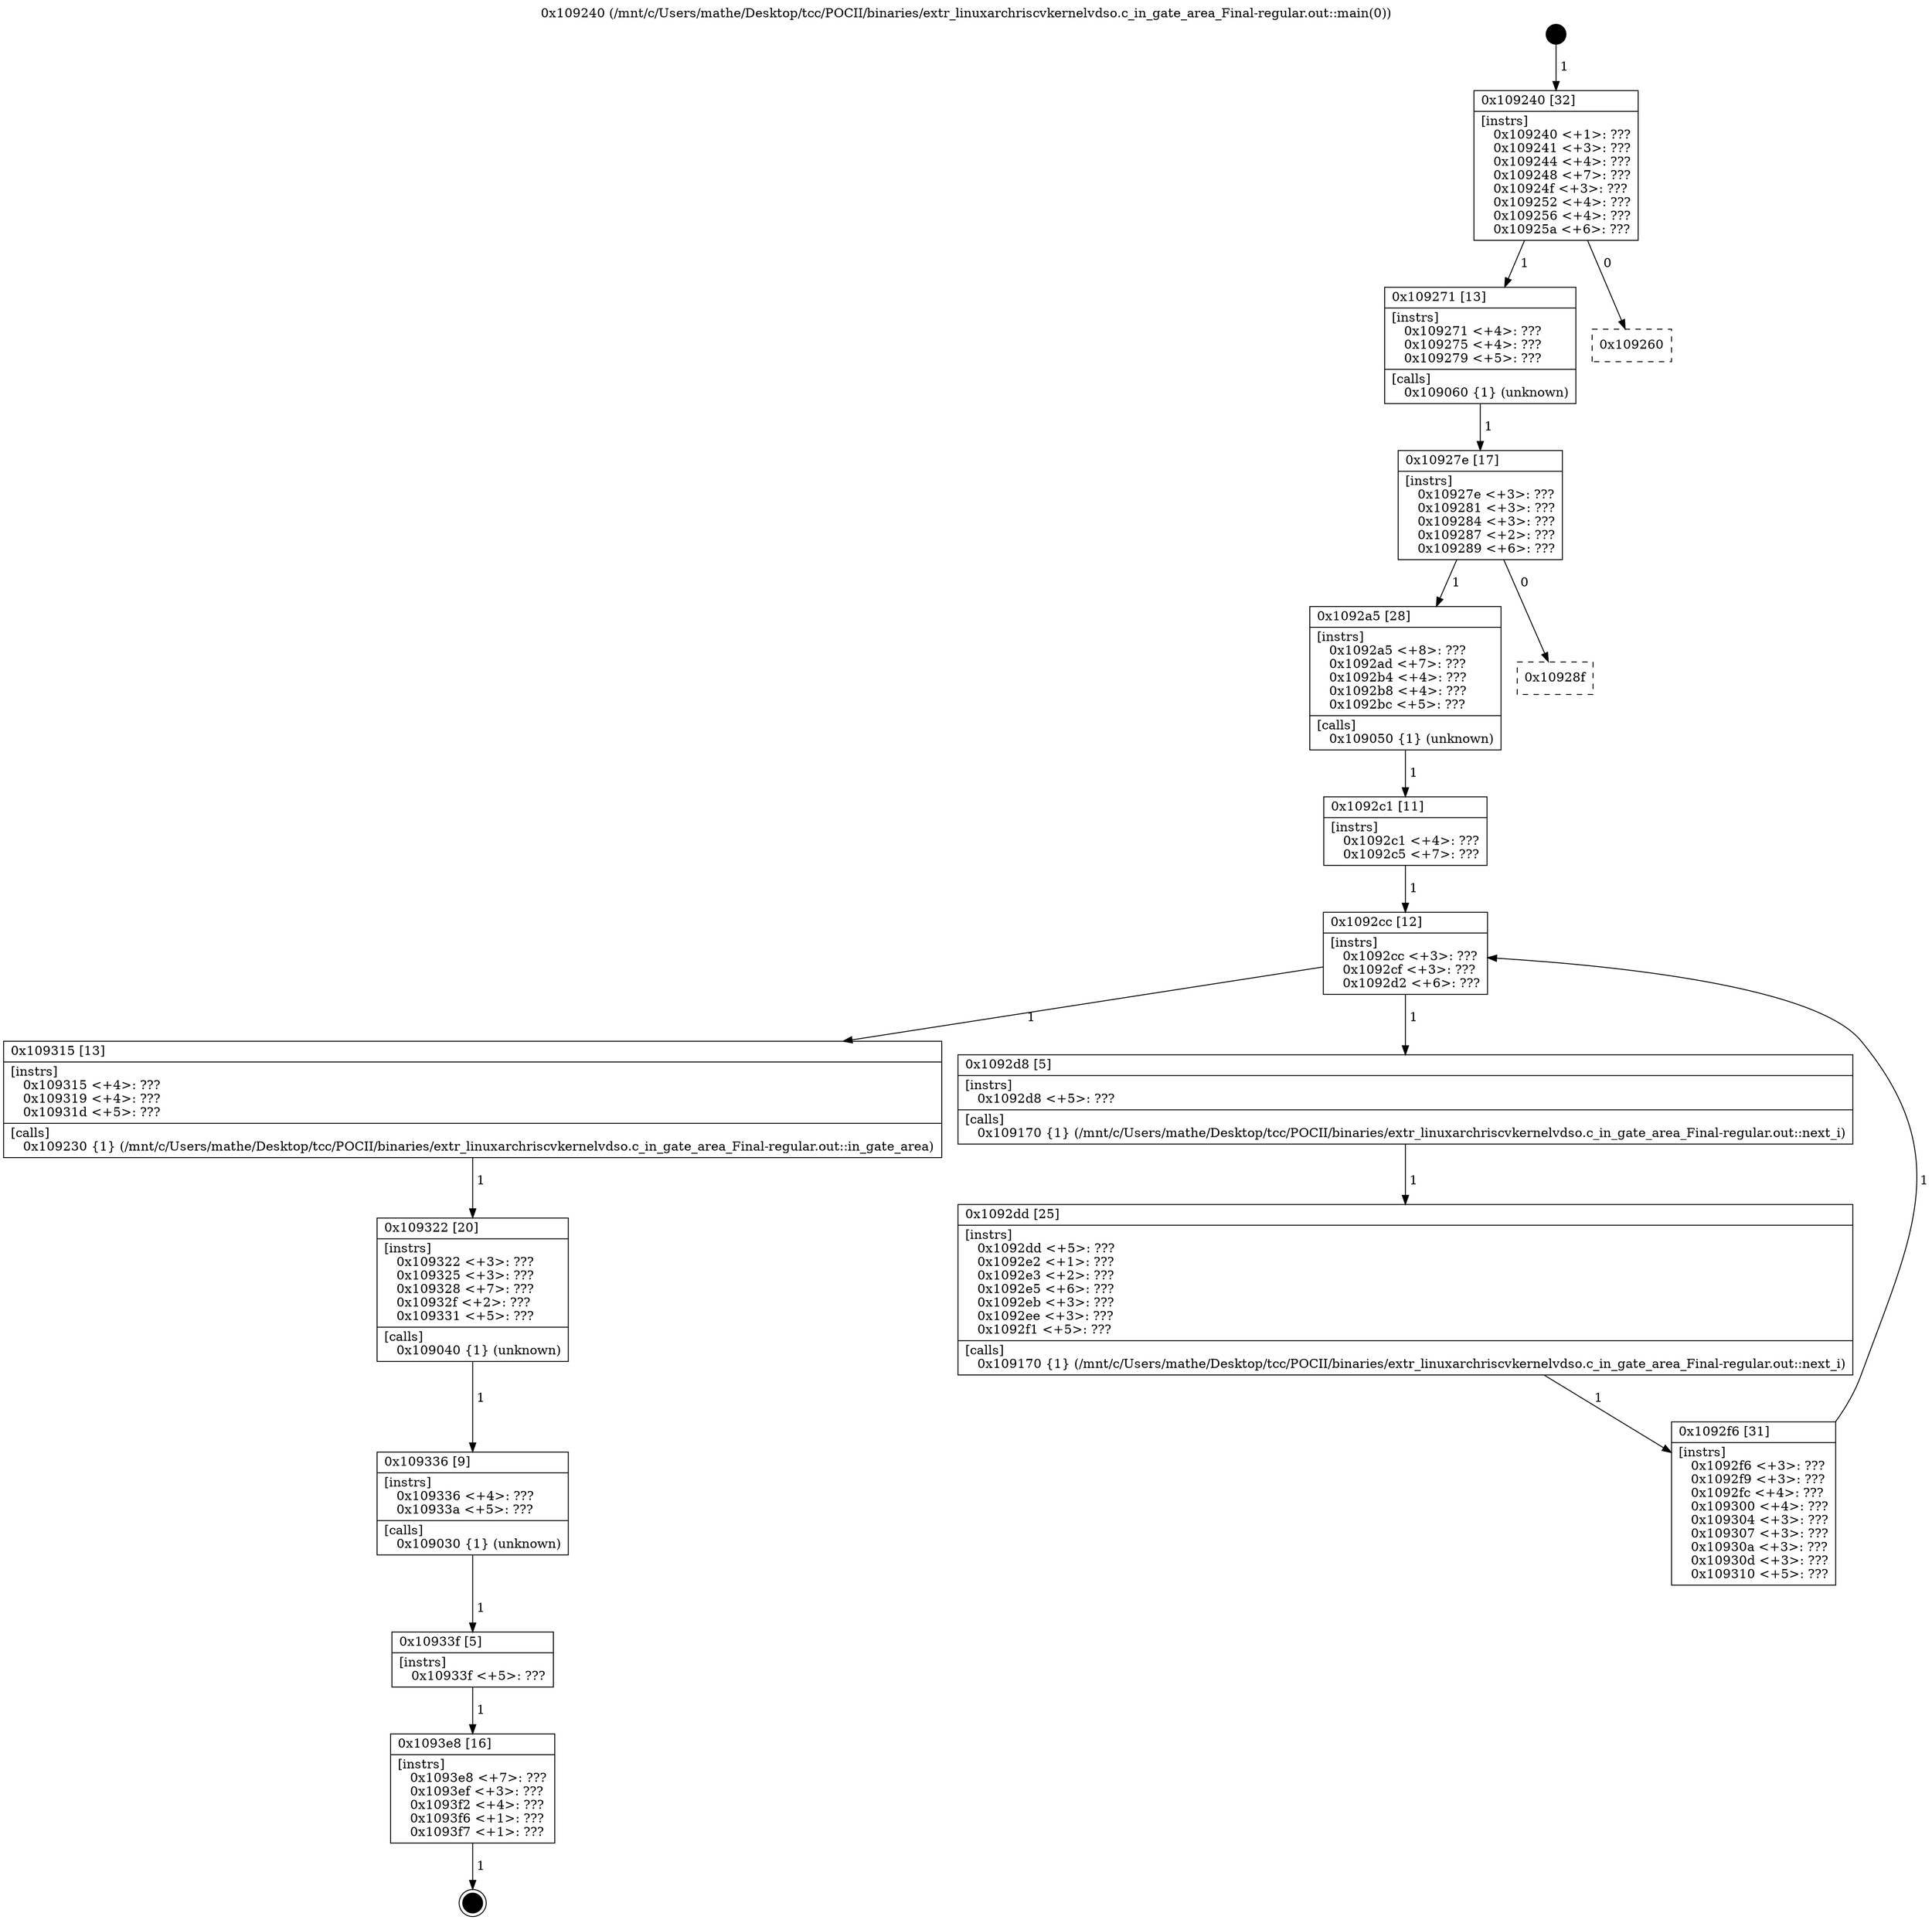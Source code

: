 digraph "0x109240" {
  label = "0x109240 (/mnt/c/Users/mathe/Desktop/tcc/POCII/binaries/extr_linuxarchriscvkernelvdso.c_in_gate_area_Final-regular.out::main(0))"
  labelloc = "t"
  node[shape=record]

  Entry [label="",width=0.3,height=0.3,shape=circle,fillcolor=black,style=filled]
  "0x109240" [label="{
     0x109240 [32]\l
     | [instrs]\l
     &nbsp;&nbsp;0x109240 \<+1\>: ???\l
     &nbsp;&nbsp;0x109241 \<+3\>: ???\l
     &nbsp;&nbsp;0x109244 \<+4\>: ???\l
     &nbsp;&nbsp;0x109248 \<+7\>: ???\l
     &nbsp;&nbsp;0x10924f \<+3\>: ???\l
     &nbsp;&nbsp;0x109252 \<+4\>: ???\l
     &nbsp;&nbsp;0x109256 \<+4\>: ???\l
     &nbsp;&nbsp;0x10925a \<+6\>: ???\l
  }"]
  "0x109271" [label="{
     0x109271 [13]\l
     | [instrs]\l
     &nbsp;&nbsp;0x109271 \<+4\>: ???\l
     &nbsp;&nbsp;0x109275 \<+4\>: ???\l
     &nbsp;&nbsp;0x109279 \<+5\>: ???\l
     | [calls]\l
     &nbsp;&nbsp;0x109060 \{1\} (unknown)\l
  }"]
  "0x109260" [label="{
     0x109260\l
  }", style=dashed]
  "0x10927e" [label="{
     0x10927e [17]\l
     | [instrs]\l
     &nbsp;&nbsp;0x10927e \<+3\>: ???\l
     &nbsp;&nbsp;0x109281 \<+3\>: ???\l
     &nbsp;&nbsp;0x109284 \<+3\>: ???\l
     &nbsp;&nbsp;0x109287 \<+2\>: ???\l
     &nbsp;&nbsp;0x109289 \<+6\>: ???\l
  }"]
  "0x1092a5" [label="{
     0x1092a5 [28]\l
     | [instrs]\l
     &nbsp;&nbsp;0x1092a5 \<+8\>: ???\l
     &nbsp;&nbsp;0x1092ad \<+7\>: ???\l
     &nbsp;&nbsp;0x1092b4 \<+4\>: ???\l
     &nbsp;&nbsp;0x1092b8 \<+4\>: ???\l
     &nbsp;&nbsp;0x1092bc \<+5\>: ???\l
     | [calls]\l
     &nbsp;&nbsp;0x109050 \{1\} (unknown)\l
  }"]
  "0x10928f" [label="{
     0x10928f\l
  }", style=dashed]
  "0x1092cc" [label="{
     0x1092cc [12]\l
     | [instrs]\l
     &nbsp;&nbsp;0x1092cc \<+3\>: ???\l
     &nbsp;&nbsp;0x1092cf \<+3\>: ???\l
     &nbsp;&nbsp;0x1092d2 \<+6\>: ???\l
  }"]
  "0x109315" [label="{
     0x109315 [13]\l
     | [instrs]\l
     &nbsp;&nbsp;0x109315 \<+4\>: ???\l
     &nbsp;&nbsp;0x109319 \<+4\>: ???\l
     &nbsp;&nbsp;0x10931d \<+5\>: ???\l
     | [calls]\l
     &nbsp;&nbsp;0x109230 \{1\} (/mnt/c/Users/mathe/Desktop/tcc/POCII/binaries/extr_linuxarchriscvkernelvdso.c_in_gate_area_Final-regular.out::in_gate_area)\l
  }"]
  "0x1092d8" [label="{
     0x1092d8 [5]\l
     | [instrs]\l
     &nbsp;&nbsp;0x1092d8 \<+5\>: ???\l
     | [calls]\l
     &nbsp;&nbsp;0x109170 \{1\} (/mnt/c/Users/mathe/Desktop/tcc/POCII/binaries/extr_linuxarchriscvkernelvdso.c_in_gate_area_Final-regular.out::next_i)\l
  }"]
  "0x1092dd" [label="{
     0x1092dd [25]\l
     | [instrs]\l
     &nbsp;&nbsp;0x1092dd \<+5\>: ???\l
     &nbsp;&nbsp;0x1092e2 \<+1\>: ???\l
     &nbsp;&nbsp;0x1092e3 \<+2\>: ???\l
     &nbsp;&nbsp;0x1092e5 \<+6\>: ???\l
     &nbsp;&nbsp;0x1092eb \<+3\>: ???\l
     &nbsp;&nbsp;0x1092ee \<+3\>: ???\l
     &nbsp;&nbsp;0x1092f1 \<+5\>: ???\l
     | [calls]\l
     &nbsp;&nbsp;0x109170 \{1\} (/mnt/c/Users/mathe/Desktop/tcc/POCII/binaries/extr_linuxarchriscvkernelvdso.c_in_gate_area_Final-regular.out::next_i)\l
  }"]
  "0x1092f6" [label="{
     0x1092f6 [31]\l
     | [instrs]\l
     &nbsp;&nbsp;0x1092f6 \<+3\>: ???\l
     &nbsp;&nbsp;0x1092f9 \<+3\>: ???\l
     &nbsp;&nbsp;0x1092fc \<+4\>: ???\l
     &nbsp;&nbsp;0x109300 \<+4\>: ???\l
     &nbsp;&nbsp;0x109304 \<+3\>: ???\l
     &nbsp;&nbsp;0x109307 \<+3\>: ???\l
     &nbsp;&nbsp;0x10930a \<+3\>: ???\l
     &nbsp;&nbsp;0x10930d \<+3\>: ???\l
     &nbsp;&nbsp;0x109310 \<+5\>: ???\l
  }"]
  "0x1092c1" [label="{
     0x1092c1 [11]\l
     | [instrs]\l
     &nbsp;&nbsp;0x1092c1 \<+4\>: ???\l
     &nbsp;&nbsp;0x1092c5 \<+7\>: ???\l
  }"]
  "0x109322" [label="{
     0x109322 [20]\l
     | [instrs]\l
     &nbsp;&nbsp;0x109322 \<+3\>: ???\l
     &nbsp;&nbsp;0x109325 \<+3\>: ???\l
     &nbsp;&nbsp;0x109328 \<+7\>: ???\l
     &nbsp;&nbsp;0x10932f \<+2\>: ???\l
     &nbsp;&nbsp;0x109331 \<+5\>: ???\l
     | [calls]\l
     &nbsp;&nbsp;0x109040 \{1\} (unknown)\l
  }"]
  "0x109336" [label="{
     0x109336 [9]\l
     | [instrs]\l
     &nbsp;&nbsp;0x109336 \<+4\>: ???\l
     &nbsp;&nbsp;0x10933a \<+5\>: ???\l
     | [calls]\l
     &nbsp;&nbsp;0x109030 \{1\} (unknown)\l
  }"]
  "0x10933f" [label="{
     0x10933f [5]\l
     | [instrs]\l
     &nbsp;&nbsp;0x10933f \<+5\>: ???\l
  }"]
  "0x1093e8" [label="{
     0x1093e8 [16]\l
     | [instrs]\l
     &nbsp;&nbsp;0x1093e8 \<+7\>: ???\l
     &nbsp;&nbsp;0x1093ef \<+3\>: ???\l
     &nbsp;&nbsp;0x1093f2 \<+4\>: ???\l
     &nbsp;&nbsp;0x1093f6 \<+1\>: ???\l
     &nbsp;&nbsp;0x1093f7 \<+1\>: ???\l
  }"]
  Exit [label="",width=0.3,height=0.3,shape=circle,fillcolor=black,style=filled,peripheries=2]
  Entry -> "0x109240" [label=" 1"]
  "0x109240" -> "0x109271" [label=" 1"]
  "0x109240" -> "0x109260" [label=" 0"]
  "0x109271" -> "0x10927e" [label=" 1"]
  "0x10927e" -> "0x1092a5" [label=" 1"]
  "0x10927e" -> "0x10928f" [label=" 0"]
  "0x1092a5" -> "0x1092c1" [label=" 1"]
  "0x1092cc" -> "0x109315" [label=" 1"]
  "0x1092cc" -> "0x1092d8" [label=" 1"]
  "0x1092d8" -> "0x1092dd" [label=" 1"]
  "0x1092dd" -> "0x1092f6" [label=" 1"]
  "0x1092c1" -> "0x1092cc" [label=" 1"]
  "0x1092f6" -> "0x1092cc" [label=" 1"]
  "0x109315" -> "0x109322" [label=" 1"]
  "0x109322" -> "0x109336" [label=" 1"]
  "0x109336" -> "0x10933f" [label=" 1"]
  "0x10933f" -> "0x1093e8" [label=" 1"]
  "0x1093e8" -> Exit [label=" 1"]
}
